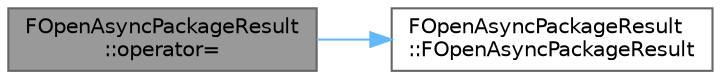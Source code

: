 digraph "FOpenAsyncPackageResult::operator="
{
 // INTERACTIVE_SVG=YES
 // LATEX_PDF_SIZE
  bgcolor="transparent";
  edge [fontname=Helvetica,fontsize=10,labelfontname=Helvetica,labelfontsize=10];
  node [fontname=Helvetica,fontsize=10,shape=box,height=0.2,width=0.4];
  rankdir="LR";
  Node1 [id="Node000001",label="FOpenAsyncPackageResult\l::operator=",height=0.2,width=0.4,color="gray40", fillcolor="grey60", style="filled", fontcolor="black",tooltip=" "];
  Node1 -> Node2 [id="edge1_Node000001_Node000002",color="steelblue1",style="solid",tooltip=" "];
  Node2 [id="Node000002",label="FOpenAsyncPackageResult\l::FOpenAsyncPackageResult",height=0.2,width=0.4,color="grey40", fillcolor="white", style="filled",URL="$dd/dc3/structFOpenAsyncPackageResult.html#a9b5f6217eae5634f8906eb8fc8cb752d",tooltip=" "];
}
